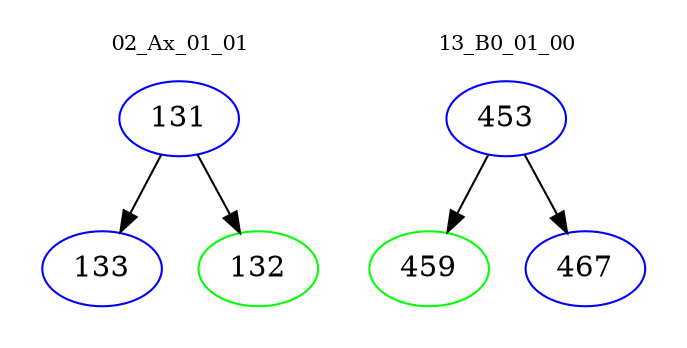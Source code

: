 digraph{
subgraph cluster_0 {
color = white
label = "02_Ax_01_01";
fontsize=10;
T0_131 [label="131", color="blue"]
T0_131 -> T0_133 [color="black"]
T0_133 [label="133", color="blue"]
T0_131 -> T0_132 [color="black"]
T0_132 [label="132", color="green"]
}
subgraph cluster_1 {
color = white
label = "13_B0_01_00";
fontsize=10;
T1_453 [label="453", color="blue"]
T1_453 -> T1_459 [color="black"]
T1_459 [label="459", color="green"]
T1_453 -> T1_467 [color="black"]
T1_467 [label="467", color="blue"]
}
}

